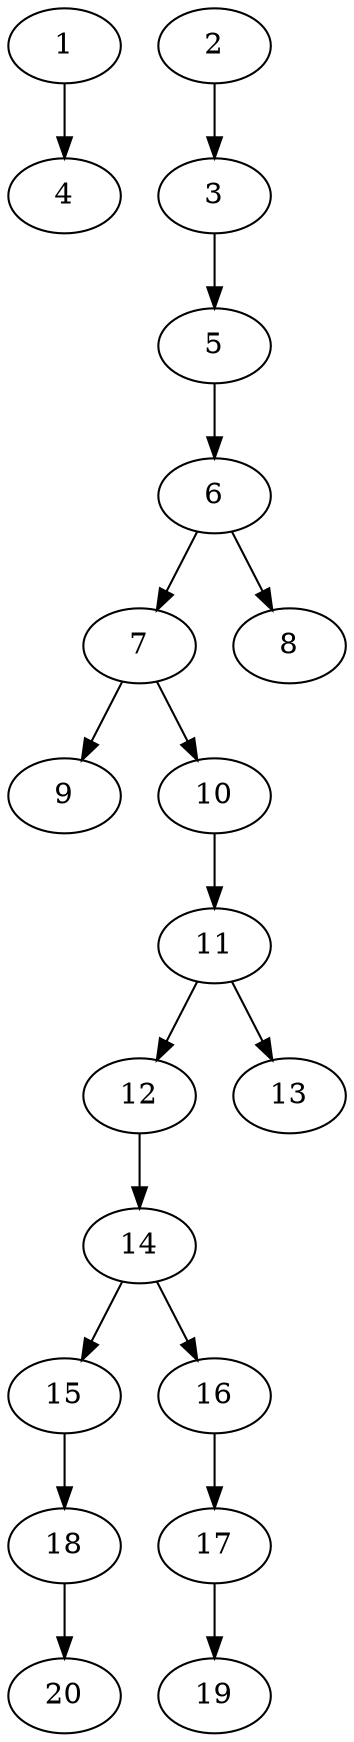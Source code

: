// DAG automatically generated by daggen at Thu Oct  3 13:58:43 2019
// ./daggen --dot -n 20 --ccr 0.3 --fat 0.3 --regular 0.5 --density 0.5 --mindata 5242880 --maxdata 52428800 
digraph G {
  1 [size="69065387", alpha="0.08", expect_size="20719616"] 
  1 -> 4 [size ="20719616"]
  2 [size="146288640", alpha="0.18", expect_size="43886592"] 
  2 -> 3 [size ="43886592"]
  3 [size="126306987", alpha="0.18", expect_size="37892096"] 
  3 -> 5 [size ="37892096"]
  4 [size="122736640", alpha="0.07", expect_size="36820992"] 
  5 [size="44578133", alpha="0.19", expect_size="13373440"] 
  5 -> 6 [size ="13373440"]
  6 [size="123665067", alpha="0.06", expect_size="37099520"] 
  6 -> 7 [size ="37099520"]
  6 -> 8 [size ="37099520"]
  7 [size="165345280", alpha="0.02", expect_size="49603584"] 
  7 -> 9 [size ="49603584"]
  7 -> 10 [size ="49603584"]
  8 [size="65191253", alpha="0.13", expect_size="19557376"] 
  9 [size="155398827", alpha="0.03", expect_size="46619648"] 
  10 [size="53319680", alpha="0.17", expect_size="15995904"] 
  10 -> 11 [size ="15995904"]
  11 [size="48909653", alpha="0.19", expect_size="14672896"] 
  11 -> 12 [size ="14672896"]
  11 -> 13 [size ="14672896"]
  12 [size="110407680", alpha="0.08", expect_size="33122304"] 
  12 -> 14 [size ="33122304"]
  13 [size="95945387", alpha="0.05", expect_size="28783616"] 
  14 [size="80049493", alpha="0.12", expect_size="24014848"] 
  14 -> 15 [size ="24014848"]
  14 -> 16 [size ="24014848"]
  15 [size="132372480", alpha="0.02", expect_size="39711744"] 
  15 -> 18 [size ="39711744"]
  16 [size="124456960", alpha="0.19", expect_size="37337088"] 
  16 -> 17 [size ="37337088"]
  17 [size="168912213", alpha="0.12", expect_size="50673664"] 
  17 -> 19 [size ="50673664"]
  18 [size="25224533", alpha="0.15", expect_size="7567360"] 
  18 -> 20 [size ="7567360"]
  19 [size="128211627", alpha="0.00", expect_size="38463488"] 
  20 [size="155600213", alpha="0.02", expect_size="46680064"] 
}
